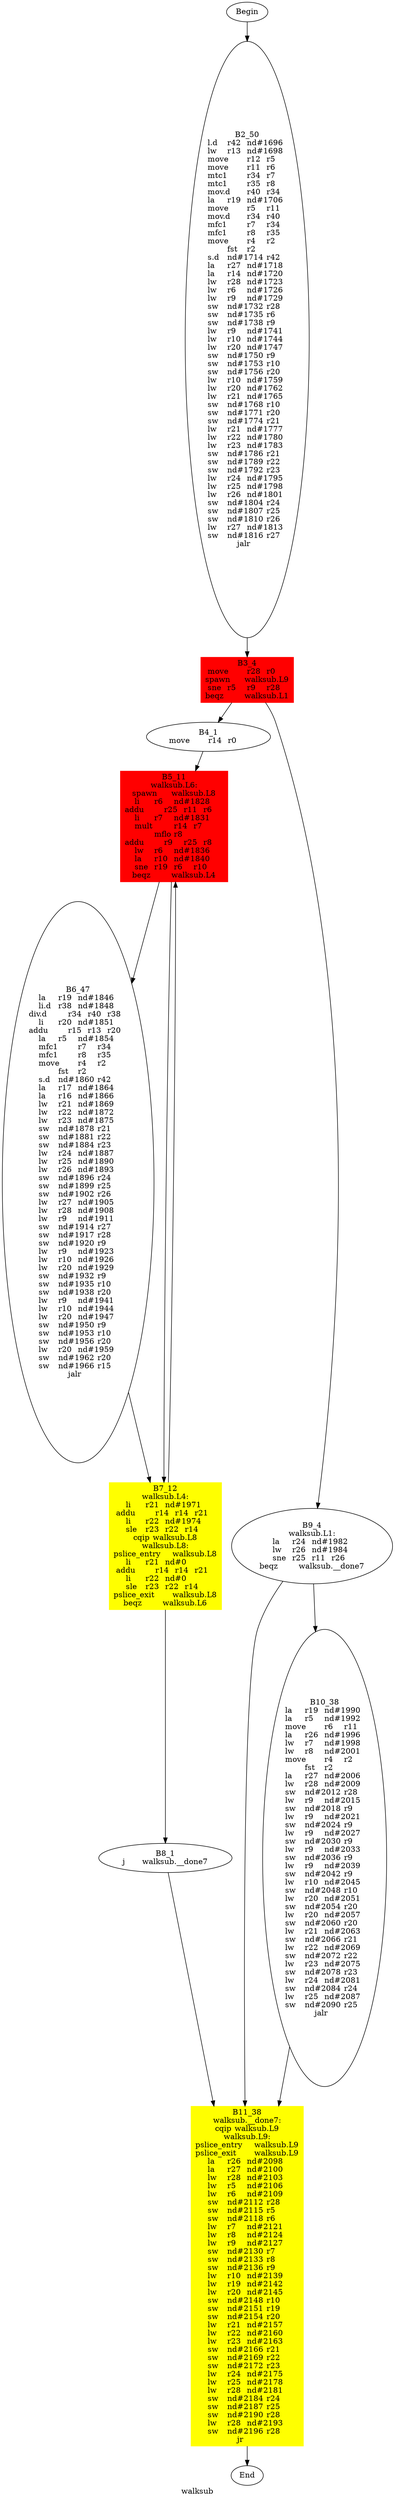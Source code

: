 digraph G{
	label = "walksub"	style = "dashed";
	color = purple;
	Node0 [label = "Begin"];
	Node0 -> {Node2 }
	Node1 [label = "End"];
	Node1 -> {}
	Node2 [label = "B2_50\nl.d	r42	nd#1696	\nlw	r13	nd#1698	\nmove	r12	r5	\nmove	r11	r6	\nmtc1	r34	r7	\nmtc1	r35	r8	\nmov.d	r40	r34	\nla	r19	nd#1706	\nmove	r5	r11	\nmov.d	r34	r40	\nmfc1	r7	r34	\nmfc1	r8	r35	\nmove	r4	r2	\nfst	r2	\ns.d	nd#1714	r42	\nla	r27	nd#1718	\nla	r14	nd#1720	\nlw	r28	nd#1723	\nlw	r6	nd#1726	\nlw	r9	nd#1729	\nsw	nd#1732	r28	\nsw	nd#1735	r6	\nsw	nd#1738	r9	\nlw	r9	nd#1741	\nlw	r10	nd#1744	\nlw	r20	nd#1747	\nsw	nd#1750	r9	\nsw	nd#1753	r10	\nsw	nd#1756	r20	\nlw	r10	nd#1759	\nlw	r20	nd#1762	\nlw	r21	nd#1765	\nsw	nd#1768	r10	\nsw	nd#1771	r20	\nsw	nd#1774	r21	\nlw	r21	nd#1777	\nlw	r22	nd#1780	\nlw	r23	nd#1783	\nsw	nd#1786	r21	\nsw	nd#1789	r22	\nsw	nd#1792	r23	\nlw	r24	nd#1795	\nlw	r25	nd#1798	\nlw	r26	nd#1801	\nsw	nd#1804	r24	\nsw	nd#1807	r25	\nsw	nd#1810	r26	\nlw	r27	nd#1813	\nsw	nd#1816	r27	\njalr	\n"];
	Node2 -> {Node3 }
	Node3 [label = "B3_4\nmove	r28	r0	\nspawn	walksub.L9\nsne	r5	r9	r28	\nbeqz	walksub.L1\n"];
	Node3 -> {Node4 Node9 }
	Node4 [label = "B4_1\nmove	r14	r0	\n"];
	Node4 -> {Node5 }
	Node5 [label = "B5_11\nwalksub.L6:\nspawn	walksub.L8\nli	r6	nd#1828	\naddu	r25	r11	r6	\nli	r7	nd#1831	\nmult	r14	r7	\nmflo	r8	\naddu	r9	r25	r8	\nlw	r6	nd#1836	\nla	r10	nd#1840	\nsne	r19	r6	r10	\nbeqz	walksub.L4\n"];
	Node5 -> {Node6 Node7 }
	Node6 [label = "B6_47\nla	r19	nd#1846	\nli.d	r38	nd#1848	\ndiv.d	r34	r40	r38	\nli	r20	nd#1851	\naddu	r15	r13	r20	\nla	r5	nd#1854	\nmfc1	r7	r34	\nmfc1	r8	r35	\nmove	r4	r2	\nfst	r2	\ns.d	nd#1860	r42	\nla	r17	nd#1864	\nla	r16	nd#1866	\nlw	r21	nd#1869	\nlw	r22	nd#1872	\nlw	r23	nd#1875	\nsw	nd#1878	r21	\nsw	nd#1881	r22	\nsw	nd#1884	r23	\nlw	r24	nd#1887	\nlw	r25	nd#1890	\nlw	r26	nd#1893	\nsw	nd#1896	r24	\nsw	nd#1899	r25	\nsw	nd#1902	r26	\nlw	r27	nd#1905	\nlw	r28	nd#1908	\nlw	r9	nd#1911	\nsw	nd#1914	r27	\nsw	nd#1917	r28	\nsw	nd#1920	r9	\nlw	r9	nd#1923	\nlw	r10	nd#1926	\nlw	r20	nd#1929	\nsw	nd#1932	r9	\nsw	nd#1935	r10	\nsw	nd#1938	r20	\nlw	r9	nd#1941	\nlw	r10	nd#1944	\nlw	r20	nd#1947	\nsw	nd#1950	r9	\nsw	nd#1953	r10	\nsw	nd#1956	r20	\nlw	r20	nd#1959	\nsw	nd#1962	r20	\nsw	nd#1966	r15	\njalr	\n"];
	Node6 -> {Node7 }
	Node7 [label = "B7_12\nwalksub.L4:\nli	r21	nd#1971	\naddu	r14	r14	r21	\nli	r22	nd#1974	\nsle	r23	r22	r14	\ncqip	walksub.L8\nwalksub.L8:\npslice_entry	walksub.L8\nli	r21	nd#0	\naddu	r14	r14	r21	\nli	r22	nd#0	\nsle	r23	r22	r14	\npslice_exit	walksub.L8\nbeqz	walksub.L6\n"];
	Node7 -> {Node8 Node5 }
	Node8 [label = "B8_1\nj	walksub.__done7\n"];
	Node8 -> {Node11 }
	Node9 [label = "B9_4\nwalksub.L1:\nla	r24	nd#1982	\nlw	r26	nd#1984	\nsne	r25	r11	r26	\nbeqz	walksub.__done7\n"];
	Node9 -> {Node10 Node11 }
	Node10 [label = "B10_38\nla	r19	nd#1990	\nla	r5	nd#1992	\nmove	r6	r11	\nla	r26	nd#1996	\nlw	r7	nd#1998	\nlw	r8	nd#2001	\nmove	r4	r2	\nfst	r2	\nla	r27	nd#2006	\nlw	r28	nd#2009	\nsw	nd#2012	r28	\nlw	r9	nd#2015	\nsw	nd#2018	r9	\nlw	r9	nd#2021	\nsw	nd#2024	r9	\nlw	r9	nd#2027	\nsw	nd#2030	r9	\nlw	r9	nd#2033	\nsw	nd#2036	r9	\nlw	r9	nd#2039	\nsw	nd#2042	r9	\nlw	r10	nd#2045	\nsw	nd#2048	r10	\nlw	r20	nd#2051	\nsw	nd#2054	r20	\nlw	r20	nd#2057	\nsw	nd#2060	r20	\nlw	r21	nd#2063	\nsw	nd#2066	r21	\nlw	r22	nd#2069	\nsw	nd#2072	r22	\nlw	r23	nd#2075	\nsw	nd#2078	r23	\nlw	r24	nd#2081	\nsw	nd#2084	r24	\nlw	r25	nd#2087	\nsw	nd#2090	r25	\njalr	\n"];
	Node10 -> {Node11 }
	Node11 [label = "B11_38\nwalksub.__done7:\ncqip	walksub.L9\nwalksub.L9:\npslice_entry	walksub.L9\npslice_exit	walksub.L9\nla	r26	nd#2098	\nla	r27	nd#2100	\nlw	r28	nd#2103	\nlw	r5	nd#2106	\nlw	r6	nd#2109	\nsw	nd#2112	r28	\nsw	nd#2115	r5	\nsw	nd#2118	r6	\nlw	r7	nd#2121	\nlw	r8	nd#2124	\nlw	r9	nd#2127	\nsw	nd#2130	r7	\nsw	nd#2133	r8	\nsw	nd#2136	r9	\nlw	r10	nd#2139	\nlw	r19	nd#2142	\nlw	r20	nd#2145	\nsw	nd#2148	r10	\nsw	nd#2151	r19	\nsw	nd#2154	r20	\nlw	r21	nd#2157	\nlw	r22	nd#2160	\nlw	r23	nd#2163	\nsw	nd#2166	r21	\nsw	nd#2169	r22	\nsw	nd#2172	r23	\nlw	r24	nd#2175	\nlw	r25	nd#2178	\nlw	r28	nd#2181	\nsw	nd#2184	r24	\nsw	nd#2187	r25	\nsw	nd#2190	r28	\nlw	r28	nd#2193	\nsw	nd#2196	r28	\njr	\n"];
	Node11 -> {Node1 }
	Node3 [shape = box ,style=filled ,color=red];
	Node5 [shape = box ,style=filled ,color=red];
	Node7 [shape = polygon ,style=filled ,color=yellow];
	Node11 [shape = polygon ,style=filled ,color=yellow];
}
